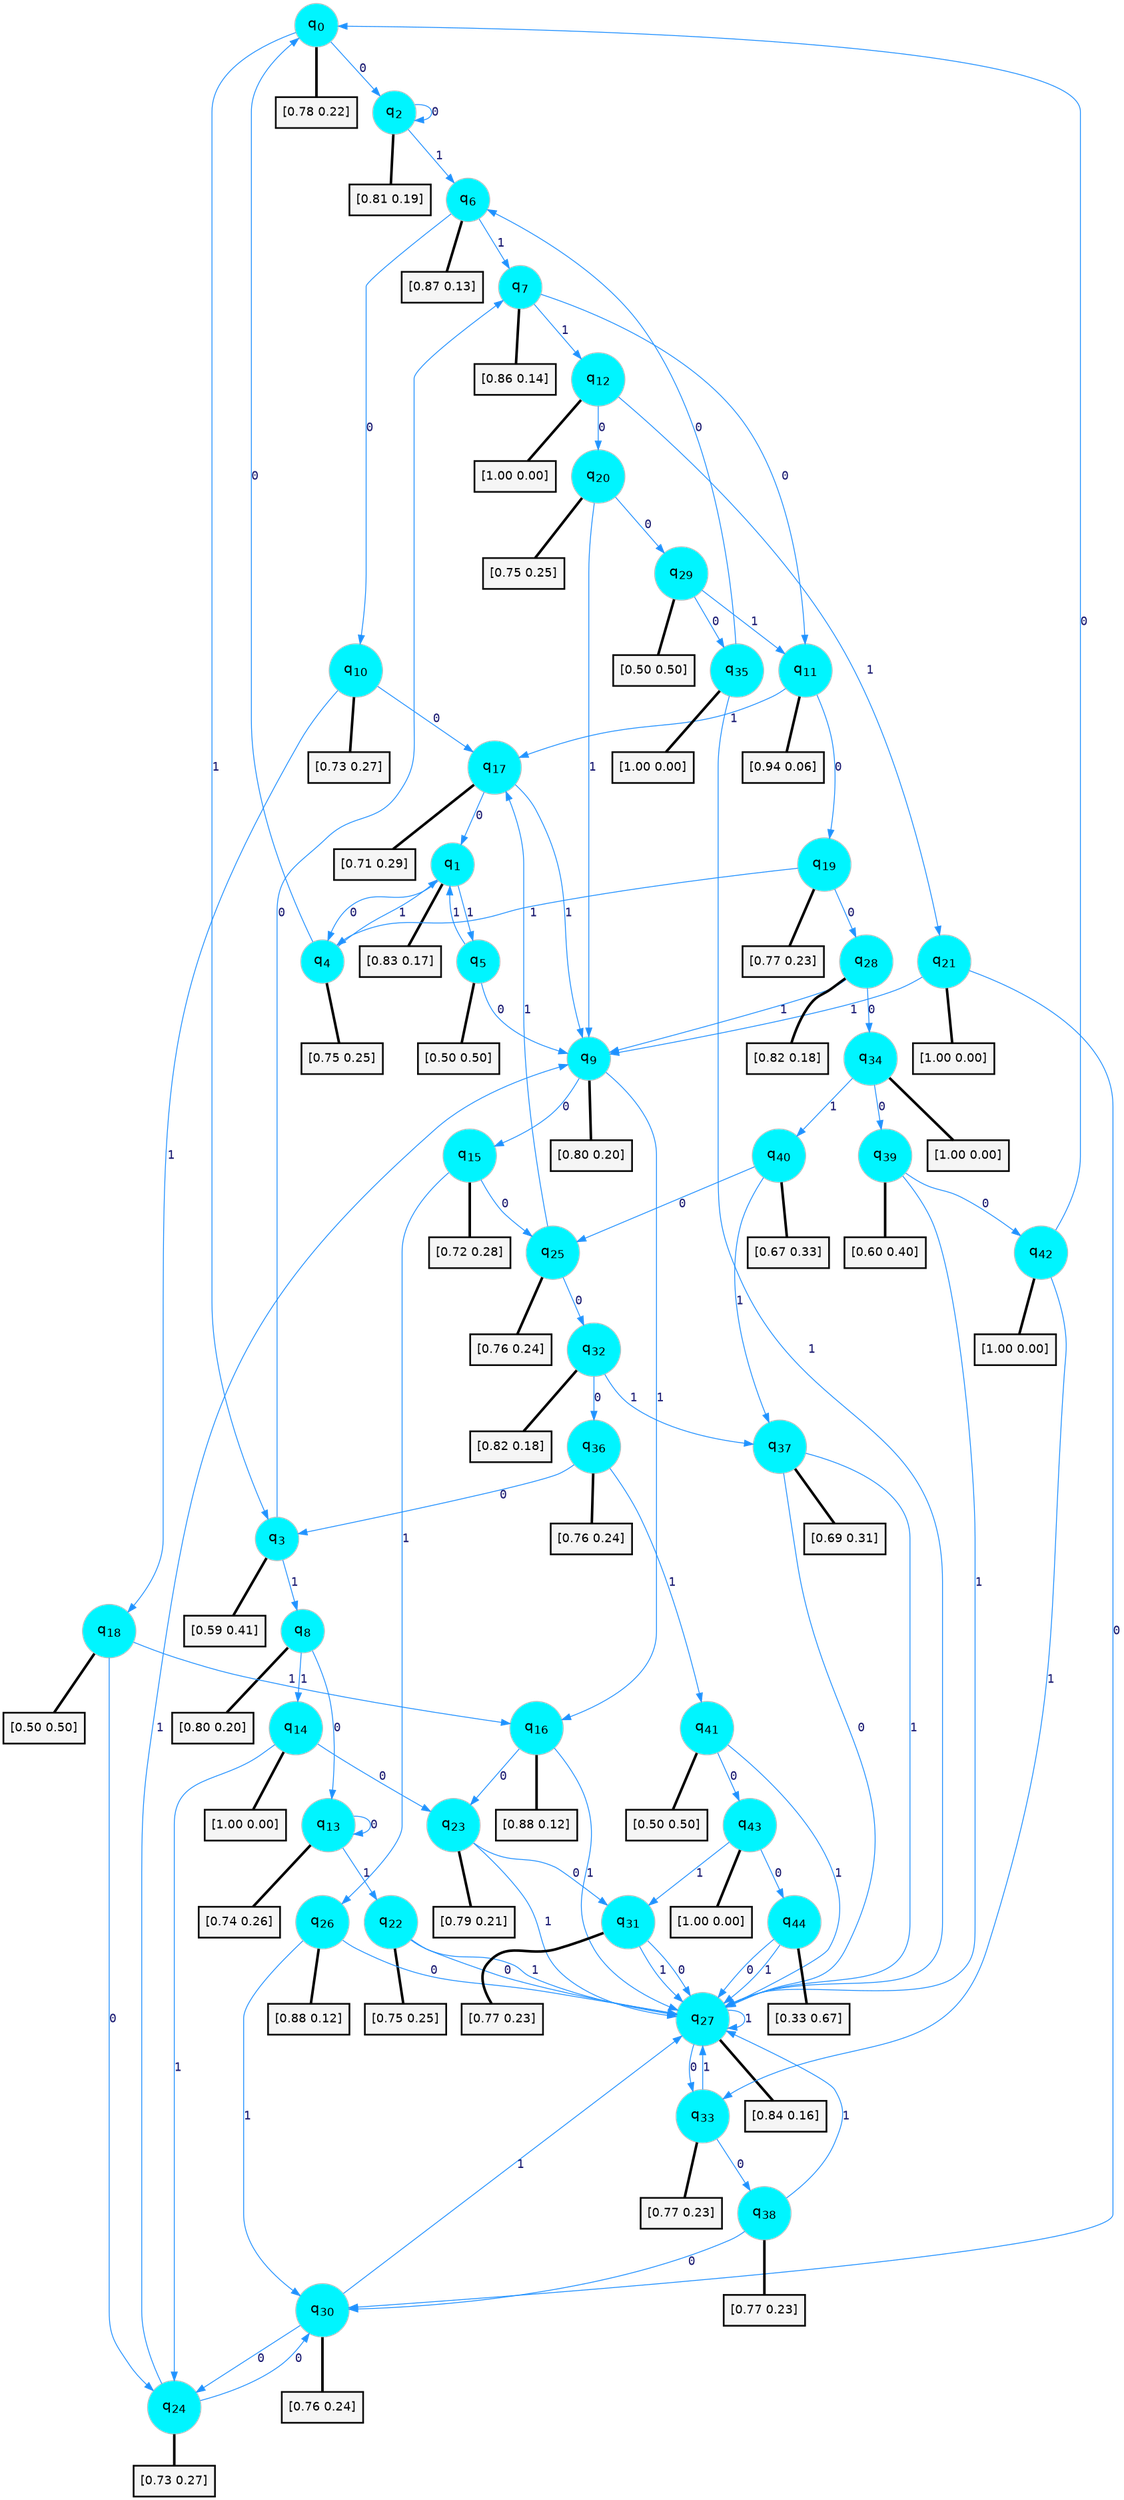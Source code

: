digraph G {
graph [
bgcolor=transparent, dpi=300, rankdir=TD, size="40,25"];
node [
color=gray, fillcolor=turquoise1, fontcolor=black, fontname=Helvetica, fontsize=16, fontweight=bold, shape=circle, style=filled];
edge [
arrowsize=1, color=dodgerblue1, fontcolor=midnightblue, fontname=courier, fontweight=bold, penwidth=1, style=solid, weight=20];
0[label=<q<SUB>0</SUB>>];
1[label=<q<SUB>1</SUB>>];
2[label=<q<SUB>2</SUB>>];
3[label=<q<SUB>3</SUB>>];
4[label=<q<SUB>4</SUB>>];
5[label=<q<SUB>5</SUB>>];
6[label=<q<SUB>6</SUB>>];
7[label=<q<SUB>7</SUB>>];
8[label=<q<SUB>8</SUB>>];
9[label=<q<SUB>9</SUB>>];
10[label=<q<SUB>10</SUB>>];
11[label=<q<SUB>11</SUB>>];
12[label=<q<SUB>12</SUB>>];
13[label=<q<SUB>13</SUB>>];
14[label=<q<SUB>14</SUB>>];
15[label=<q<SUB>15</SUB>>];
16[label=<q<SUB>16</SUB>>];
17[label=<q<SUB>17</SUB>>];
18[label=<q<SUB>18</SUB>>];
19[label=<q<SUB>19</SUB>>];
20[label=<q<SUB>20</SUB>>];
21[label=<q<SUB>21</SUB>>];
22[label=<q<SUB>22</SUB>>];
23[label=<q<SUB>23</SUB>>];
24[label=<q<SUB>24</SUB>>];
25[label=<q<SUB>25</SUB>>];
26[label=<q<SUB>26</SUB>>];
27[label=<q<SUB>27</SUB>>];
28[label=<q<SUB>28</SUB>>];
29[label=<q<SUB>29</SUB>>];
30[label=<q<SUB>30</SUB>>];
31[label=<q<SUB>31</SUB>>];
32[label=<q<SUB>32</SUB>>];
33[label=<q<SUB>33</SUB>>];
34[label=<q<SUB>34</SUB>>];
35[label=<q<SUB>35</SUB>>];
36[label=<q<SUB>36</SUB>>];
37[label=<q<SUB>37</SUB>>];
38[label=<q<SUB>38</SUB>>];
39[label=<q<SUB>39</SUB>>];
40[label=<q<SUB>40</SUB>>];
41[label=<q<SUB>41</SUB>>];
42[label=<q<SUB>42</SUB>>];
43[label=<q<SUB>43</SUB>>];
44[label=<q<SUB>44</SUB>>];
45[label="[0.78 0.22]", shape=box,fontcolor=black, fontname=Helvetica, fontsize=14, penwidth=2, fillcolor=whitesmoke,color=black];
46[label="[0.83 0.17]", shape=box,fontcolor=black, fontname=Helvetica, fontsize=14, penwidth=2, fillcolor=whitesmoke,color=black];
47[label="[0.81 0.19]", shape=box,fontcolor=black, fontname=Helvetica, fontsize=14, penwidth=2, fillcolor=whitesmoke,color=black];
48[label="[0.59 0.41]", shape=box,fontcolor=black, fontname=Helvetica, fontsize=14, penwidth=2, fillcolor=whitesmoke,color=black];
49[label="[0.75 0.25]", shape=box,fontcolor=black, fontname=Helvetica, fontsize=14, penwidth=2, fillcolor=whitesmoke,color=black];
50[label="[0.50 0.50]", shape=box,fontcolor=black, fontname=Helvetica, fontsize=14, penwidth=2, fillcolor=whitesmoke,color=black];
51[label="[0.87 0.13]", shape=box,fontcolor=black, fontname=Helvetica, fontsize=14, penwidth=2, fillcolor=whitesmoke,color=black];
52[label="[0.86 0.14]", shape=box,fontcolor=black, fontname=Helvetica, fontsize=14, penwidth=2, fillcolor=whitesmoke,color=black];
53[label="[0.80 0.20]", shape=box,fontcolor=black, fontname=Helvetica, fontsize=14, penwidth=2, fillcolor=whitesmoke,color=black];
54[label="[0.80 0.20]", shape=box,fontcolor=black, fontname=Helvetica, fontsize=14, penwidth=2, fillcolor=whitesmoke,color=black];
55[label="[0.73 0.27]", shape=box,fontcolor=black, fontname=Helvetica, fontsize=14, penwidth=2, fillcolor=whitesmoke,color=black];
56[label="[0.94 0.06]", shape=box,fontcolor=black, fontname=Helvetica, fontsize=14, penwidth=2, fillcolor=whitesmoke,color=black];
57[label="[1.00 0.00]", shape=box,fontcolor=black, fontname=Helvetica, fontsize=14, penwidth=2, fillcolor=whitesmoke,color=black];
58[label="[0.74 0.26]", shape=box,fontcolor=black, fontname=Helvetica, fontsize=14, penwidth=2, fillcolor=whitesmoke,color=black];
59[label="[1.00 0.00]", shape=box,fontcolor=black, fontname=Helvetica, fontsize=14, penwidth=2, fillcolor=whitesmoke,color=black];
60[label="[0.72 0.28]", shape=box,fontcolor=black, fontname=Helvetica, fontsize=14, penwidth=2, fillcolor=whitesmoke,color=black];
61[label="[0.88 0.12]", shape=box,fontcolor=black, fontname=Helvetica, fontsize=14, penwidth=2, fillcolor=whitesmoke,color=black];
62[label="[0.71 0.29]", shape=box,fontcolor=black, fontname=Helvetica, fontsize=14, penwidth=2, fillcolor=whitesmoke,color=black];
63[label="[0.50 0.50]", shape=box,fontcolor=black, fontname=Helvetica, fontsize=14, penwidth=2, fillcolor=whitesmoke,color=black];
64[label="[0.77 0.23]", shape=box,fontcolor=black, fontname=Helvetica, fontsize=14, penwidth=2, fillcolor=whitesmoke,color=black];
65[label="[0.75 0.25]", shape=box,fontcolor=black, fontname=Helvetica, fontsize=14, penwidth=2, fillcolor=whitesmoke,color=black];
66[label="[1.00 0.00]", shape=box,fontcolor=black, fontname=Helvetica, fontsize=14, penwidth=2, fillcolor=whitesmoke,color=black];
67[label="[0.75 0.25]", shape=box,fontcolor=black, fontname=Helvetica, fontsize=14, penwidth=2, fillcolor=whitesmoke,color=black];
68[label="[0.79 0.21]", shape=box,fontcolor=black, fontname=Helvetica, fontsize=14, penwidth=2, fillcolor=whitesmoke,color=black];
69[label="[0.73 0.27]", shape=box,fontcolor=black, fontname=Helvetica, fontsize=14, penwidth=2, fillcolor=whitesmoke,color=black];
70[label="[0.76 0.24]", shape=box,fontcolor=black, fontname=Helvetica, fontsize=14, penwidth=2, fillcolor=whitesmoke,color=black];
71[label="[0.88 0.12]", shape=box,fontcolor=black, fontname=Helvetica, fontsize=14, penwidth=2, fillcolor=whitesmoke,color=black];
72[label="[0.84 0.16]", shape=box,fontcolor=black, fontname=Helvetica, fontsize=14, penwidth=2, fillcolor=whitesmoke,color=black];
73[label="[0.82 0.18]", shape=box,fontcolor=black, fontname=Helvetica, fontsize=14, penwidth=2, fillcolor=whitesmoke,color=black];
74[label="[0.50 0.50]", shape=box,fontcolor=black, fontname=Helvetica, fontsize=14, penwidth=2, fillcolor=whitesmoke,color=black];
75[label="[0.76 0.24]", shape=box,fontcolor=black, fontname=Helvetica, fontsize=14, penwidth=2, fillcolor=whitesmoke,color=black];
76[label="[0.77 0.23]", shape=box,fontcolor=black, fontname=Helvetica, fontsize=14, penwidth=2, fillcolor=whitesmoke,color=black];
77[label="[0.82 0.18]", shape=box,fontcolor=black, fontname=Helvetica, fontsize=14, penwidth=2, fillcolor=whitesmoke,color=black];
78[label="[0.77 0.23]", shape=box,fontcolor=black, fontname=Helvetica, fontsize=14, penwidth=2, fillcolor=whitesmoke,color=black];
79[label="[1.00 0.00]", shape=box,fontcolor=black, fontname=Helvetica, fontsize=14, penwidth=2, fillcolor=whitesmoke,color=black];
80[label="[1.00 0.00]", shape=box,fontcolor=black, fontname=Helvetica, fontsize=14, penwidth=2, fillcolor=whitesmoke,color=black];
81[label="[0.76 0.24]", shape=box,fontcolor=black, fontname=Helvetica, fontsize=14, penwidth=2, fillcolor=whitesmoke,color=black];
82[label="[0.69 0.31]", shape=box,fontcolor=black, fontname=Helvetica, fontsize=14, penwidth=2, fillcolor=whitesmoke,color=black];
83[label="[0.77 0.23]", shape=box,fontcolor=black, fontname=Helvetica, fontsize=14, penwidth=2, fillcolor=whitesmoke,color=black];
84[label="[0.60 0.40]", shape=box,fontcolor=black, fontname=Helvetica, fontsize=14, penwidth=2, fillcolor=whitesmoke,color=black];
85[label="[0.67 0.33]", shape=box,fontcolor=black, fontname=Helvetica, fontsize=14, penwidth=2, fillcolor=whitesmoke,color=black];
86[label="[0.50 0.50]", shape=box,fontcolor=black, fontname=Helvetica, fontsize=14, penwidth=2, fillcolor=whitesmoke,color=black];
87[label="[1.00 0.00]", shape=box,fontcolor=black, fontname=Helvetica, fontsize=14, penwidth=2, fillcolor=whitesmoke,color=black];
88[label="[1.00 0.00]", shape=box,fontcolor=black, fontname=Helvetica, fontsize=14, penwidth=2, fillcolor=whitesmoke,color=black];
89[label="[0.33 0.67]", shape=box,fontcolor=black, fontname=Helvetica, fontsize=14, penwidth=2, fillcolor=whitesmoke,color=black];
0->2 [label=0];
0->3 [label=1];
0->45 [arrowhead=none, penwidth=3,color=black];
1->4 [label=0];
1->5 [label=1];
1->46 [arrowhead=none, penwidth=3,color=black];
2->2 [label=0];
2->6 [label=1];
2->47 [arrowhead=none, penwidth=3,color=black];
3->7 [label=0];
3->8 [label=1];
3->48 [arrowhead=none, penwidth=3,color=black];
4->0 [label=0];
4->1 [label=1];
4->49 [arrowhead=none, penwidth=3,color=black];
5->9 [label=0];
5->1 [label=1];
5->50 [arrowhead=none, penwidth=3,color=black];
6->10 [label=0];
6->7 [label=1];
6->51 [arrowhead=none, penwidth=3,color=black];
7->11 [label=0];
7->12 [label=1];
7->52 [arrowhead=none, penwidth=3,color=black];
8->13 [label=0];
8->14 [label=1];
8->53 [arrowhead=none, penwidth=3,color=black];
9->15 [label=0];
9->16 [label=1];
9->54 [arrowhead=none, penwidth=3,color=black];
10->17 [label=0];
10->18 [label=1];
10->55 [arrowhead=none, penwidth=3,color=black];
11->19 [label=0];
11->17 [label=1];
11->56 [arrowhead=none, penwidth=3,color=black];
12->20 [label=0];
12->21 [label=1];
12->57 [arrowhead=none, penwidth=3,color=black];
13->13 [label=0];
13->22 [label=1];
13->58 [arrowhead=none, penwidth=3,color=black];
14->23 [label=0];
14->24 [label=1];
14->59 [arrowhead=none, penwidth=3,color=black];
15->25 [label=0];
15->26 [label=1];
15->60 [arrowhead=none, penwidth=3,color=black];
16->23 [label=0];
16->27 [label=1];
16->61 [arrowhead=none, penwidth=3,color=black];
17->1 [label=0];
17->9 [label=1];
17->62 [arrowhead=none, penwidth=3,color=black];
18->24 [label=0];
18->16 [label=1];
18->63 [arrowhead=none, penwidth=3,color=black];
19->28 [label=0];
19->4 [label=1];
19->64 [arrowhead=none, penwidth=3,color=black];
20->29 [label=0];
20->9 [label=1];
20->65 [arrowhead=none, penwidth=3,color=black];
21->30 [label=0];
21->9 [label=1];
21->66 [arrowhead=none, penwidth=3,color=black];
22->27 [label=0];
22->27 [label=1];
22->67 [arrowhead=none, penwidth=3,color=black];
23->31 [label=0];
23->27 [label=1];
23->68 [arrowhead=none, penwidth=3,color=black];
24->30 [label=0];
24->9 [label=1];
24->69 [arrowhead=none, penwidth=3,color=black];
25->32 [label=0];
25->17 [label=1];
25->70 [arrowhead=none, penwidth=3,color=black];
26->27 [label=0];
26->30 [label=1];
26->71 [arrowhead=none, penwidth=3,color=black];
27->33 [label=0];
27->27 [label=1];
27->72 [arrowhead=none, penwidth=3,color=black];
28->34 [label=0];
28->9 [label=1];
28->73 [arrowhead=none, penwidth=3,color=black];
29->35 [label=0];
29->11 [label=1];
29->74 [arrowhead=none, penwidth=3,color=black];
30->24 [label=0];
30->27 [label=1];
30->75 [arrowhead=none, penwidth=3,color=black];
31->27 [label=0];
31->27 [label=1];
31->76 [arrowhead=none, penwidth=3,color=black];
32->36 [label=0];
32->37 [label=1];
32->77 [arrowhead=none, penwidth=3,color=black];
33->38 [label=0];
33->27 [label=1];
33->78 [arrowhead=none, penwidth=3,color=black];
34->39 [label=0];
34->40 [label=1];
34->79 [arrowhead=none, penwidth=3,color=black];
35->6 [label=0];
35->27 [label=1];
35->80 [arrowhead=none, penwidth=3,color=black];
36->3 [label=0];
36->41 [label=1];
36->81 [arrowhead=none, penwidth=3,color=black];
37->27 [label=0];
37->27 [label=1];
37->82 [arrowhead=none, penwidth=3,color=black];
38->30 [label=0];
38->27 [label=1];
38->83 [arrowhead=none, penwidth=3,color=black];
39->42 [label=0];
39->27 [label=1];
39->84 [arrowhead=none, penwidth=3,color=black];
40->25 [label=0];
40->37 [label=1];
40->85 [arrowhead=none, penwidth=3,color=black];
41->43 [label=0];
41->27 [label=1];
41->86 [arrowhead=none, penwidth=3,color=black];
42->0 [label=0];
42->33 [label=1];
42->87 [arrowhead=none, penwidth=3,color=black];
43->44 [label=0];
43->31 [label=1];
43->88 [arrowhead=none, penwidth=3,color=black];
44->27 [label=0];
44->27 [label=1];
44->89 [arrowhead=none, penwidth=3,color=black];
}
